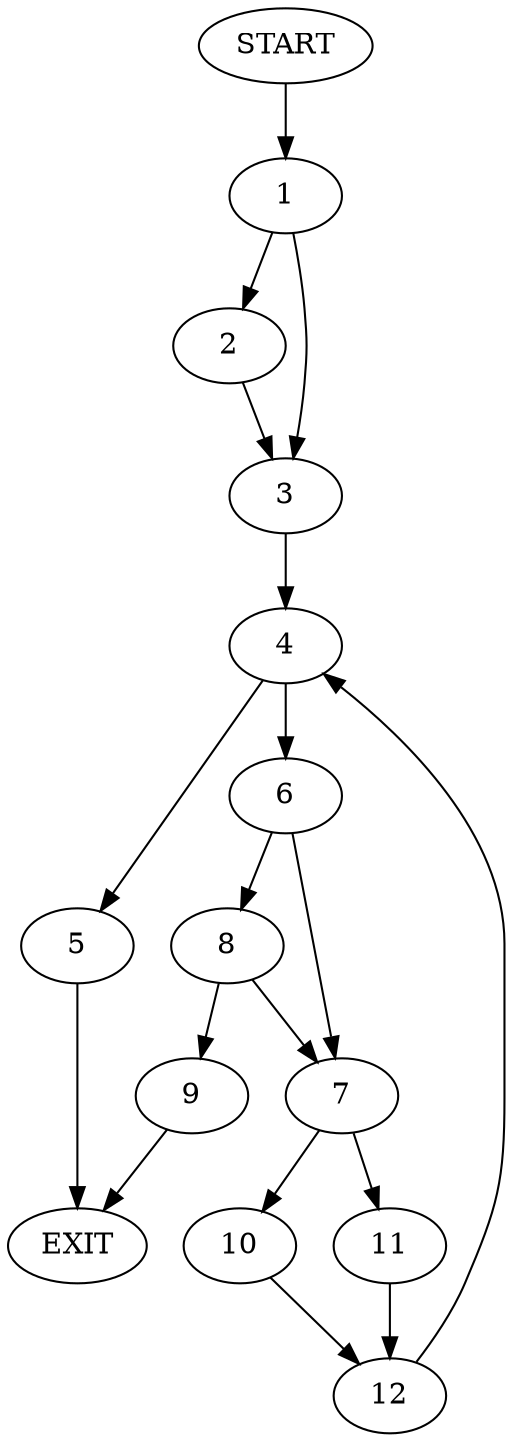 digraph {
0 [label="START"]
13 [label="EXIT"]
0 -> 1
1 -> 2
1 -> 3
2 -> 3
3 -> 4
4 -> 5
4 -> 6
6 -> 7
6 -> 8
5 -> 13
8 -> 9
8 -> 7
7 -> 10
7 -> 11
9 -> 13
10 -> 12
11 -> 12
12 -> 4
}
